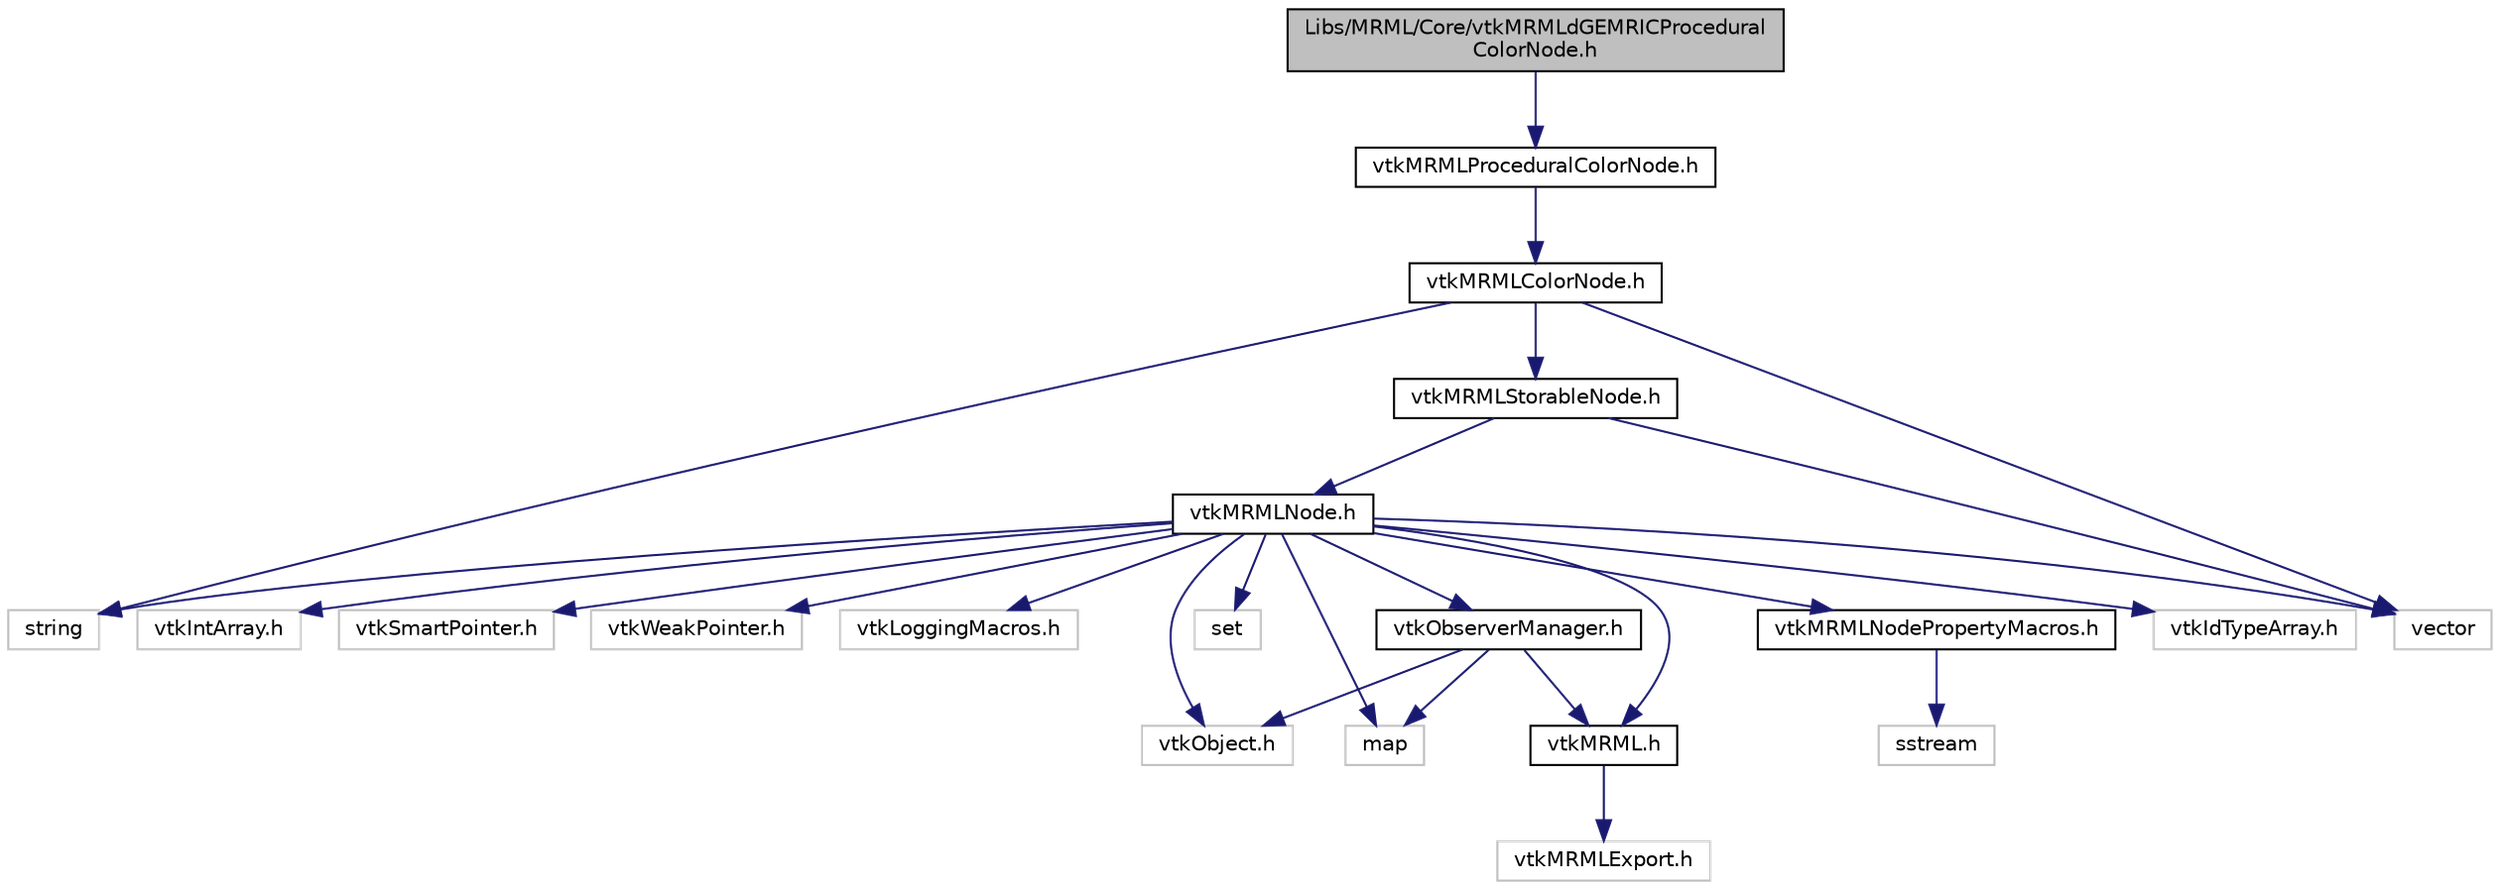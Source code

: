 digraph "Libs/MRML/Core/vtkMRMLdGEMRICProceduralColorNode.h"
{
  bgcolor="transparent";
  edge [fontname="Helvetica",fontsize="10",labelfontname="Helvetica",labelfontsize="10"];
  node [fontname="Helvetica",fontsize="10",shape=record];
  Node0 [label="Libs/MRML/Core/vtkMRMLdGEMRICProcedural\lColorNode.h",height=0.2,width=0.4,color="black", fillcolor="grey75", style="filled", fontcolor="black"];
  Node0 -> Node1 [color="midnightblue",fontsize="10",style="solid",fontname="Helvetica"];
  Node1 [label="vtkMRMLProceduralColorNode.h",height=0.2,width=0.4,color="black",URL="$vtkMRMLProceduralColorNode_8h.html"];
  Node1 -> Node2 [color="midnightblue",fontsize="10",style="solid",fontname="Helvetica"];
  Node2 [label="vtkMRMLColorNode.h",height=0.2,width=0.4,color="black",URL="$vtkMRMLColorNode_8h.html"];
  Node2 -> Node3 [color="midnightblue",fontsize="10",style="solid",fontname="Helvetica"];
  Node3 [label="vtkMRMLStorableNode.h",height=0.2,width=0.4,color="black",URL="$vtkMRMLStorableNode_8h.html"];
  Node3 -> Node4 [color="midnightblue",fontsize="10",style="solid",fontname="Helvetica"];
  Node4 [label="vtkMRMLNode.h",height=0.2,width=0.4,color="black",URL="$vtkMRMLNode_8h.html"];
  Node4 -> Node5 [color="midnightblue",fontsize="10",style="solid",fontname="Helvetica"];
  Node5 [label="vtkMRML.h",height=0.2,width=0.4,color="black",URL="$vtkMRML_8h.html"];
  Node5 -> Node6 [color="midnightblue",fontsize="10",style="solid",fontname="Helvetica"];
  Node6 [label="vtkMRMLExport.h",height=0.2,width=0.4,color="grey75"];
  Node4 -> Node7 [color="midnightblue",fontsize="10",style="solid",fontname="Helvetica"];
  Node7 [label="vtkObserverManager.h",height=0.2,width=0.4,color="black",URL="$vtkObserverManager_8h.html"];
  Node7 -> Node5 [color="midnightblue",fontsize="10",style="solid",fontname="Helvetica"];
  Node7 -> Node8 [color="midnightblue",fontsize="10",style="solid",fontname="Helvetica"];
  Node8 [label="vtkObject.h",height=0.2,width=0.4,color="grey75"];
  Node7 -> Node9 [color="midnightblue",fontsize="10",style="solid",fontname="Helvetica"];
  Node9 [label="map",height=0.2,width=0.4,color="grey75"];
  Node4 -> Node10 [color="midnightblue",fontsize="10",style="solid",fontname="Helvetica"];
  Node10 [label="vtkIdTypeArray.h",height=0.2,width=0.4,color="grey75"];
  Node4 -> Node11 [color="midnightblue",fontsize="10",style="solid",fontname="Helvetica"];
  Node11 [label="vtkIntArray.h",height=0.2,width=0.4,color="grey75"];
  Node4 -> Node8 [color="midnightblue",fontsize="10",style="solid",fontname="Helvetica"];
  Node4 -> Node12 [color="midnightblue",fontsize="10",style="solid",fontname="Helvetica"];
  Node12 [label="vtkSmartPointer.h",height=0.2,width=0.4,color="grey75"];
  Node4 -> Node13 [color="midnightblue",fontsize="10",style="solid",fontname="Helvetica"];
  Node13 [label="vtkWeakPointer.h",height=0.2,width=0.4,color="grey75"];
  Node4 -> Node14 [color="midnightblue",fontsize="10",style="solid",fontname="Helvetica"];
  Node14 [label="vtkLoggingMacros.h",height=0.2,width=0.4,color="grey75"];
  Node4 -> Node15 [color="midnightblue",fontsize="10",style="solid",fontname="Helvetica"];
  Node15 [label="vtkMRMLNodePropertyMacros.h",height=0.2,width=0.4,color="black",URL="$vtkMRMLNodePropertyMacros_8h.html"];
  Node15 -> Node16 [color="midnightblue",fontsize="10",style="solid",fontname="Helvetica"];
  Node16 [label="sstream",height=0.2,width=0.4,color="grey75"];
  Node4 -> Node9 [color="midnightblue",fontsize="10",style="solid",fontname="Helvetica"];
  Node4 -> Node17 [color="midnightblue",fontsize="10",style="solid",fontname="Helvetica"];
  Node17 [label="set",height=0.2,width=0.4,color="grey75"];
  Node4 -> Node18 [color="midnightblue",fontsize="10",style="solid",fontname="Helvetica"];
  Node18 [label="string",height=0.2,width=0.4,color="grey75"];
  Node4 -> Node19 [color="midnightblue",fontsize="10",style="solid",fontname="Helvetica"];
  Node19 [label="vector",height=0.2,width=0.4,color="grey75"];
  Node3 -> Node19 [color="midnightblue",fontsize="10",style="solid",fontname="Helvetica"];
  Node2 -> Node18 [color="midnightblue",fontsize="10",style="solid",fontname="Helvetica"];
  Node2 -> Node19 [color="midnightblue",fontsize="10",style="solid",fontname="Helvetica"];
}
